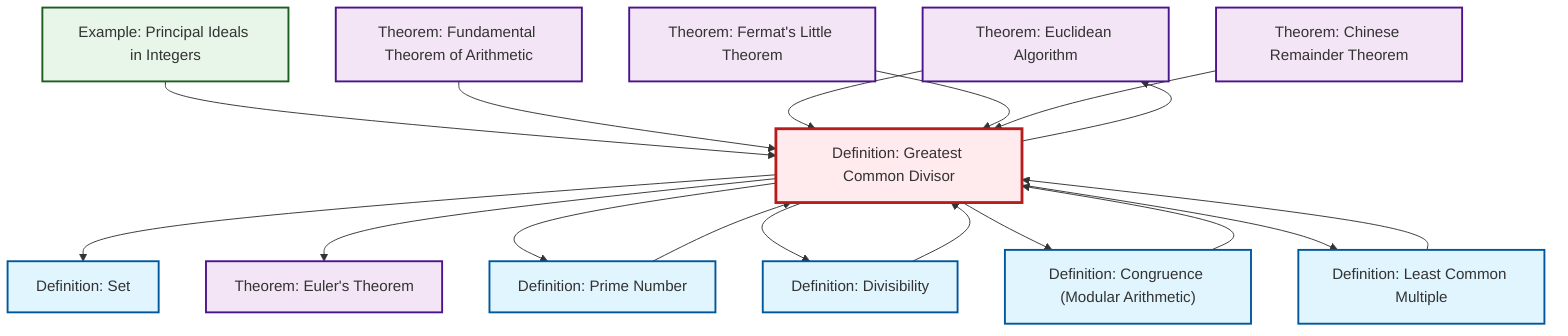 graph TD
    classDef definition fill:#e1f5fe,stroke:#01579b,stroke-width:2px
    classDef theorem fill:#f3e5f5,stroke:#4a148c,stroke-width:2px
    classDef axiom fill:#fff3e0,stroke:#e65100,stroke-width:2px
    classDef example fill:#e8f5e9,stroke:#1b5e20,stroke-width:2px
    classDef current fill:#ffebee,stroke:#b71c1c,stroke-width:3px
    thm-euclidean-algorithm["Theorem: Euclidean Algorithm"]:::theorem
    def-gcd["Definition: Greatest Common Divisor"]:::definition
    thm-euler["Theorem: Euler's Theorem"]:::theorem
    def-set["Definition: Set"]:::definition
    thm-fermat-little["Theorem: Fermat's Little Theorem"]:::theorem
    thm-chinese-remainder["Theorem: Chinese Remainder Theorem"]:::theorem
    def-prime["Definition: Prime Number"]:::definition
    thm-fundamental-arithmetic["Theorem: Fundamental Theorem of Arithmetic"]:::theorem
    def-congruence["Definition: Congruence (Modular Arithmetic)"]:::definition
    def-divisibility["Definition: Divisibility"]:::definition
    def-lcm["Definition: Least Common Multiple"]:::definition
    ex-principal-ideal["Example: Principal Ideals in Integers"]:::example
    def-gcd --> def-set
    def-prime --> def-gcd
    def-gcd --> thm-euler
    ex-principal-ideal --> def-gcd
    thm-fundamental-arithmetic --> def-gcd
    def-gcd --> def-prime
    def-divisibility --> def-gcd
    thm-euclidean-algorithm --> def-gcd
    def-gcd --> def-divisibility
    def-gcd --> thm-euclidean-algorithm
    def-congruence --> def-gcd
    def-lcm --> def-gcd
    thm-fermat-little --> def-gcd
    def-gcd --> def-congruence
    def-gcd --> def-lcm
    thm-chinese-remainder --> def-gcd
    class def-gcd current
